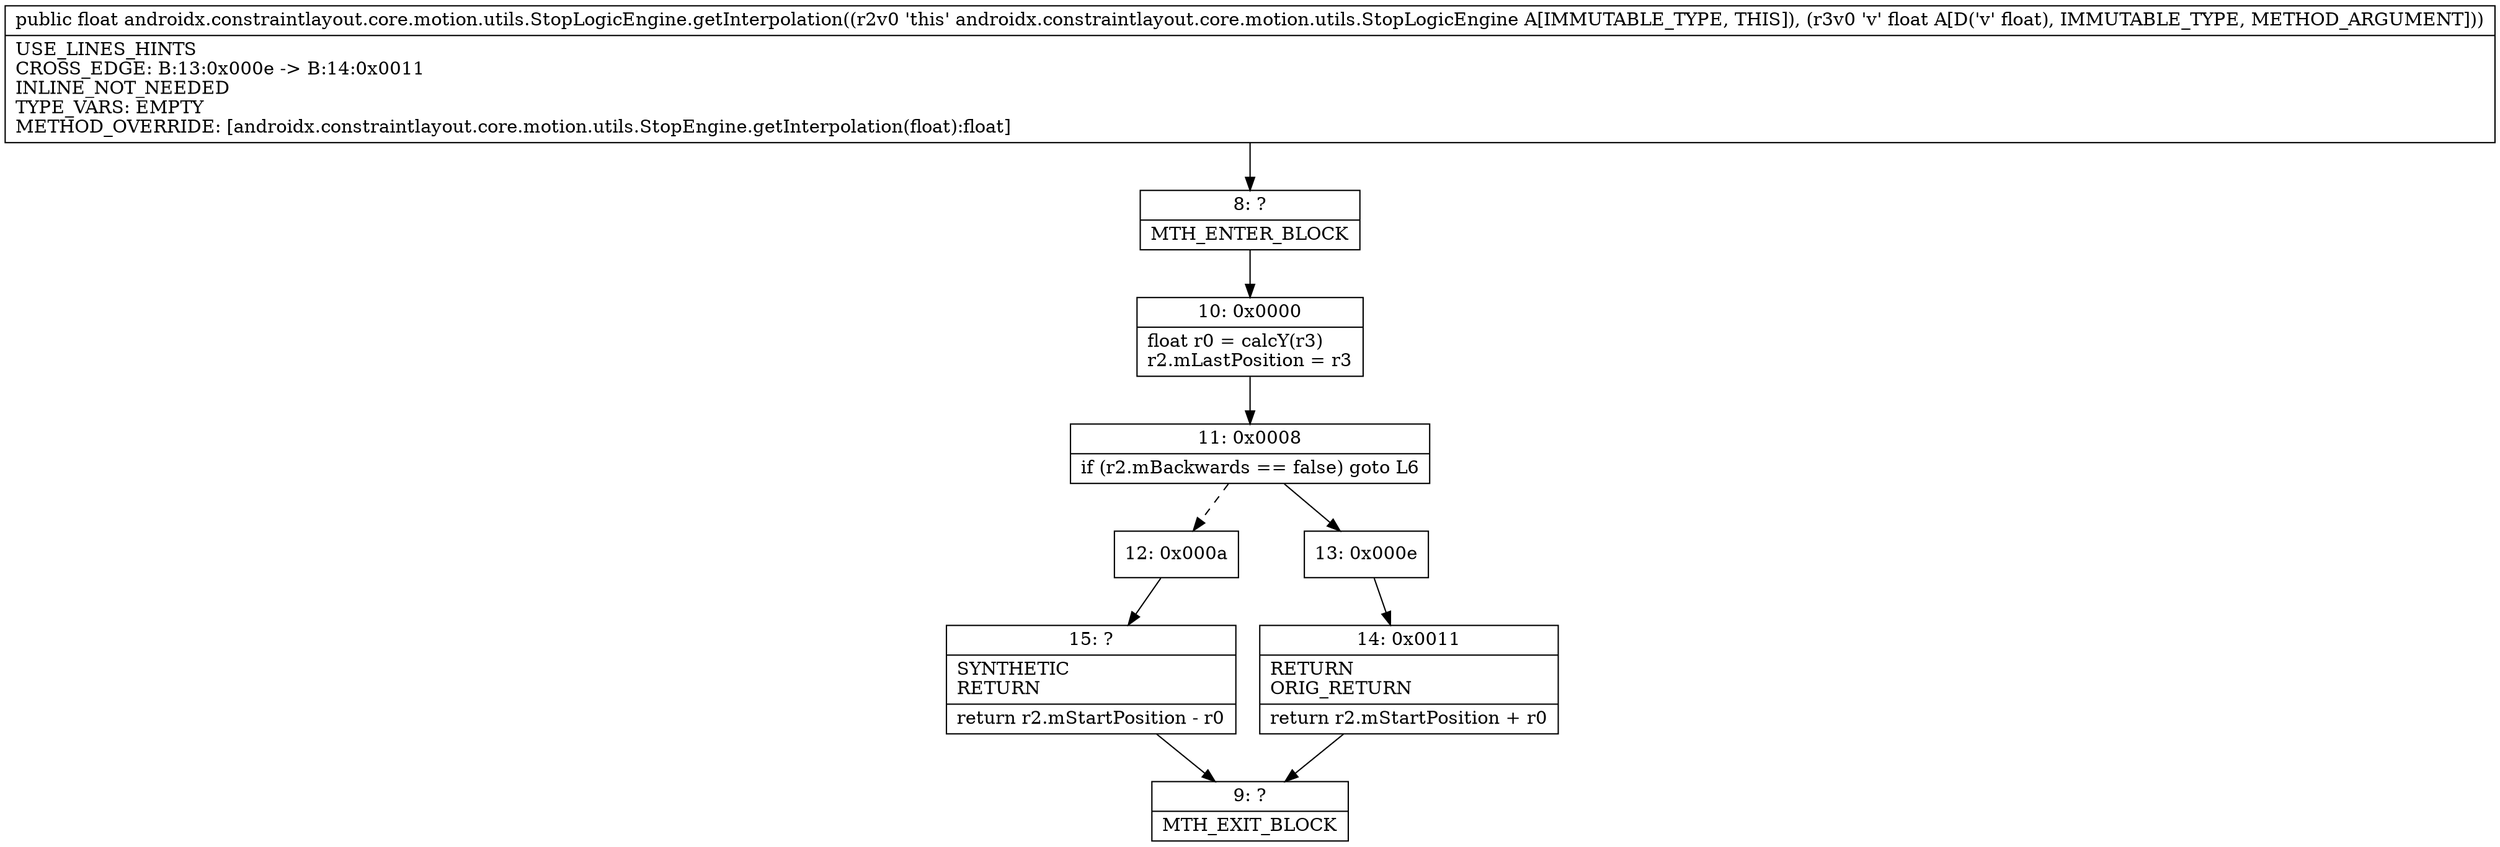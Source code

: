 digraph "CFG forandroidx.constraintlayout.core.motion.utils.StopLogicEngine.getInterpolation(F)F" {
Node_8 [shape=record,label="{8\:\ ?|MTH_ENTER_BLOCK\l}"];
Node_10 [shape=record,label="{10\:\ 0x0000|float r0 = calcY(r3)\lr2.mLastPosition = r3\l}"];
Node_11 [shape=record,label="{11\:\ 0x0008|if (r2.mBackwards == false) goto L6\l}"];
Node_12 [shape=record,label="{12\:\ 0x000a}"];
Node_15 [shape=record,label="{15\:\ ?|SYNTHETIC\lRETURN\l|return r2.mStartPosition \- r0\l}"];
Node_9 [shape=record,label="{9\:\ ?|MTH_EXIT_BLOCK\l}"];
Node_13 [shape=record,label="{13\:\ 0x000e}"];
Node_14 [shape=record,label="{14\:\ 0x0011|RETURN\lORIG_RETURN\l|return r2.mStartPosition + r0\l}"];
MethodNode[shape=record,label="{public float androidx.constraintlayout.core.motion.utils.StopLogicEngine.getInterpolation((r2v0 'this' androidx.constraintlayout.core.motion.utils.StopLogicEngine A[IMMUTABLE_TYPE, THIS]), (r3v0 'v' float A[D('v' float), IMMUTABLE_TYPE, METHOD_ARGUMENT]))  | USE_LINES_HINTS\lCROSS_EDGE: B:13:0x000e \-\> B:14:0x0011\lINLINE_NOT_NEEDED\lTYPE_VARS: EMPTY\lMETHOD_OVERRIDE: [androidx.constraintlayout.core.motion.utils.StopEngine.getInterpolation(float):float]\l}"];
MethodNode -> Node_8;Node_8 -> Node_10;
Node_10 -> Node_11;
Node_11 -> Node_12[style=dashed];
Node_11 -> Node_13;
Node_12 -> Node_15;
Node_15 -> Node_9;
Node_13 -> Node_14;
Node_14 -> Node_9;
}

